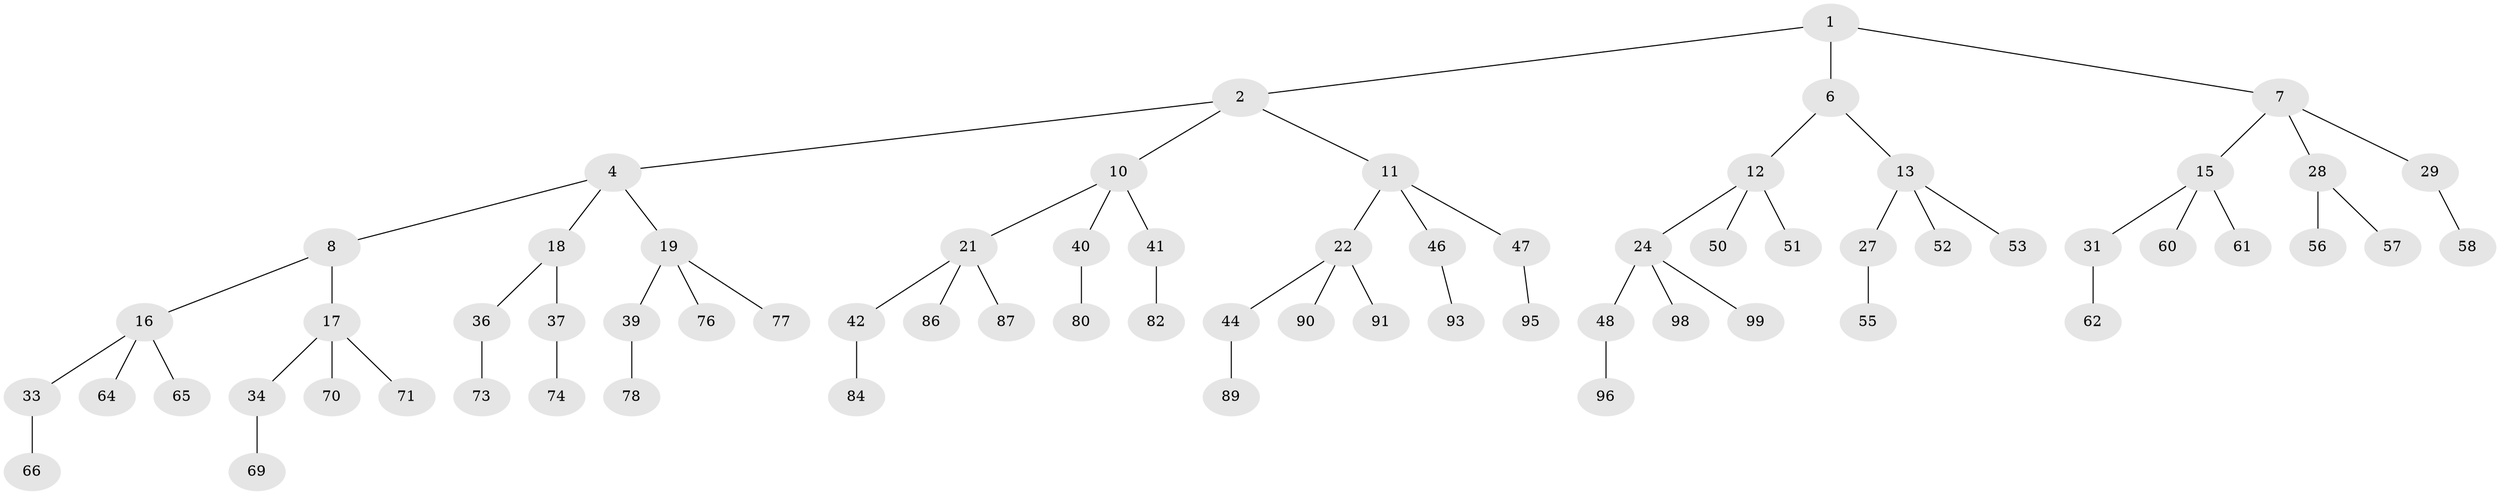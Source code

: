 // original degree distribution, {2: 0.02, 3: 0.48, 1: 0.5}
// Generated by graph-tools (version 1.1) at 2025/11/02/21/25 10:11:11]
// undirected, 69 vertices, 68 edges
graph export_dot {
graph [start="1"]
  node [color=gray90,style=filled];
  1 [super="+3"];
  2 [latent=1,super="+5"];
  4 [latent=0.5,super="+9"];
  6 [latent=0.5];
  7 [latent=0.5,super="+14"];
  8 [latent=0.333333];
  10 [latent=0.333333,super="+20"];
  11 [latent=0.333333,super="+23"];
  12 [latent=0.333333,super="+25"];
  13 [latent=0.333333,super="+26"];
  15 [latent=0.333333,super="+30"];
  16 [latent=0.25,super="+32"];
  17 [latent=0.25,super="+35"];
  18 [latent=0.25];
  19 [latent=0.25,super="+38"];
  21 [latent=0.25,super="+43"];
  22 [latent=0.25,super="+45"];
  24 [latent=0.25,super="+49"];
  27 [latent=0.25,super="+54"];
  28 [latent=0.25];
  29 [latent=0.25,super="+59"];
  31 [latent=0.25,super="+63"];
  33 [latent=0.2,super="+67"];
  34 [latent=0.2,super="+68"];
  36 [latent=0.2,super="+72"];
  37 [latent=0.2,super="+75"];
  39 [latent=0.2,super="+79"];
  40 [latent=0.2,super="+81"];
  41 [latent=0.2,super="+83"];
  42 [latent=0.2,super="+85"];
  44 [latent=0.2,super="+88"];
  46 [latent=0.2,super="+92"];
  47 [latent=0.2,super="+94"];
  48 [latent=0.2,super="+97"];
  50 [latent=0.2,super="+100"];
  51 [latent=0.2];
  52 [latent=0.2];
  53 [latent=0.2];
  55 [latent=0.2];
  56 [latent=0.2];
  57 [latent=0.2];
  58 [latent=0.2];
  60 [latent=0.2];
  61 [latent=0.2];
  62 [latent=0.2];
  64 [latent=0.166667];
  65 [latent=0.166667];
  66 [latent=0.166667];
  69 [latent=0.166667];
  70 [latent=0.166667];
  71 [latent=0.166667];
  73 [latent=0.166667];
  74 [latent=0.166667];
  76 [latent=0.166667];
  77 [latent=0.166667];
  78 [latent=0.166667];
  80 [latent=0.166667];
  82 [latent=0.166667];
  84 [latent=0.166667];
  86 [latent=0.166667];
  87 [latent=0.166667];
  89 [latent=0.166667];
  90 [latent=0.166667];
  91 [latent=0.166667];
  93 [latent=0.166667];
  95 [latent=0.166667];
  96 [latent=0.166667];
  98 [latent=0.166667];
  99 [latent=0.166667];
  1 -- 2;
  1 -- 6;
  1 -- 7;
  2 -- 4;
  2 -- 11;
  2 -- 10;
  4 -- 8;
  4 -- 18;
  4 -- 19;
  6 -- 12;
  6 -- 13;
  7 -- 15;
  7 -- 28;
  7 -- 29;
  8 -- 16;
  8 -- 17;
  10 -- 21;
  10 -- 40;
  10 -- 41;
  11 -- 22;
  11 -- 46;
  11 -- 47;
  12 -- 24;
  12 -- 50;
  12 -- 51;
  13 -- 27;
  13 -- 53;
  13 -- 52;
  15 -- 31;
  15 -- 60;
  15 -- 61;
  16 -- 33;
  16 -- 65;
  16 -- 64;
  17 -- 34;
  17 -- 70;
  17 -- 71;
  18 -- 36;
  18 -- 37;
  19 -- 39;
  19 -- 76;
  19 -- 77;
  21 -- 42;
  21 -- 86;
  21 -- 87;
  22 -- 44;
  22 -- 90;
  22 -- 91;
  24 -- 48;
  24 -- 98;
  24 -- 99;
  27 -- 55;
  28 -- 56;
  28 -- 57;
  29 -- 58;
  31 -- 62;
  33 -- 66;
  34 -- 69;
  36 -- 73;
  37 -- 74;
  39 -- 78;
  40 -- 80;
  41 -- 82;
  42 -- 84;
  44 -- 89;
  46 -- 93;
  47 -- 95;
  48 -- 96;
}
